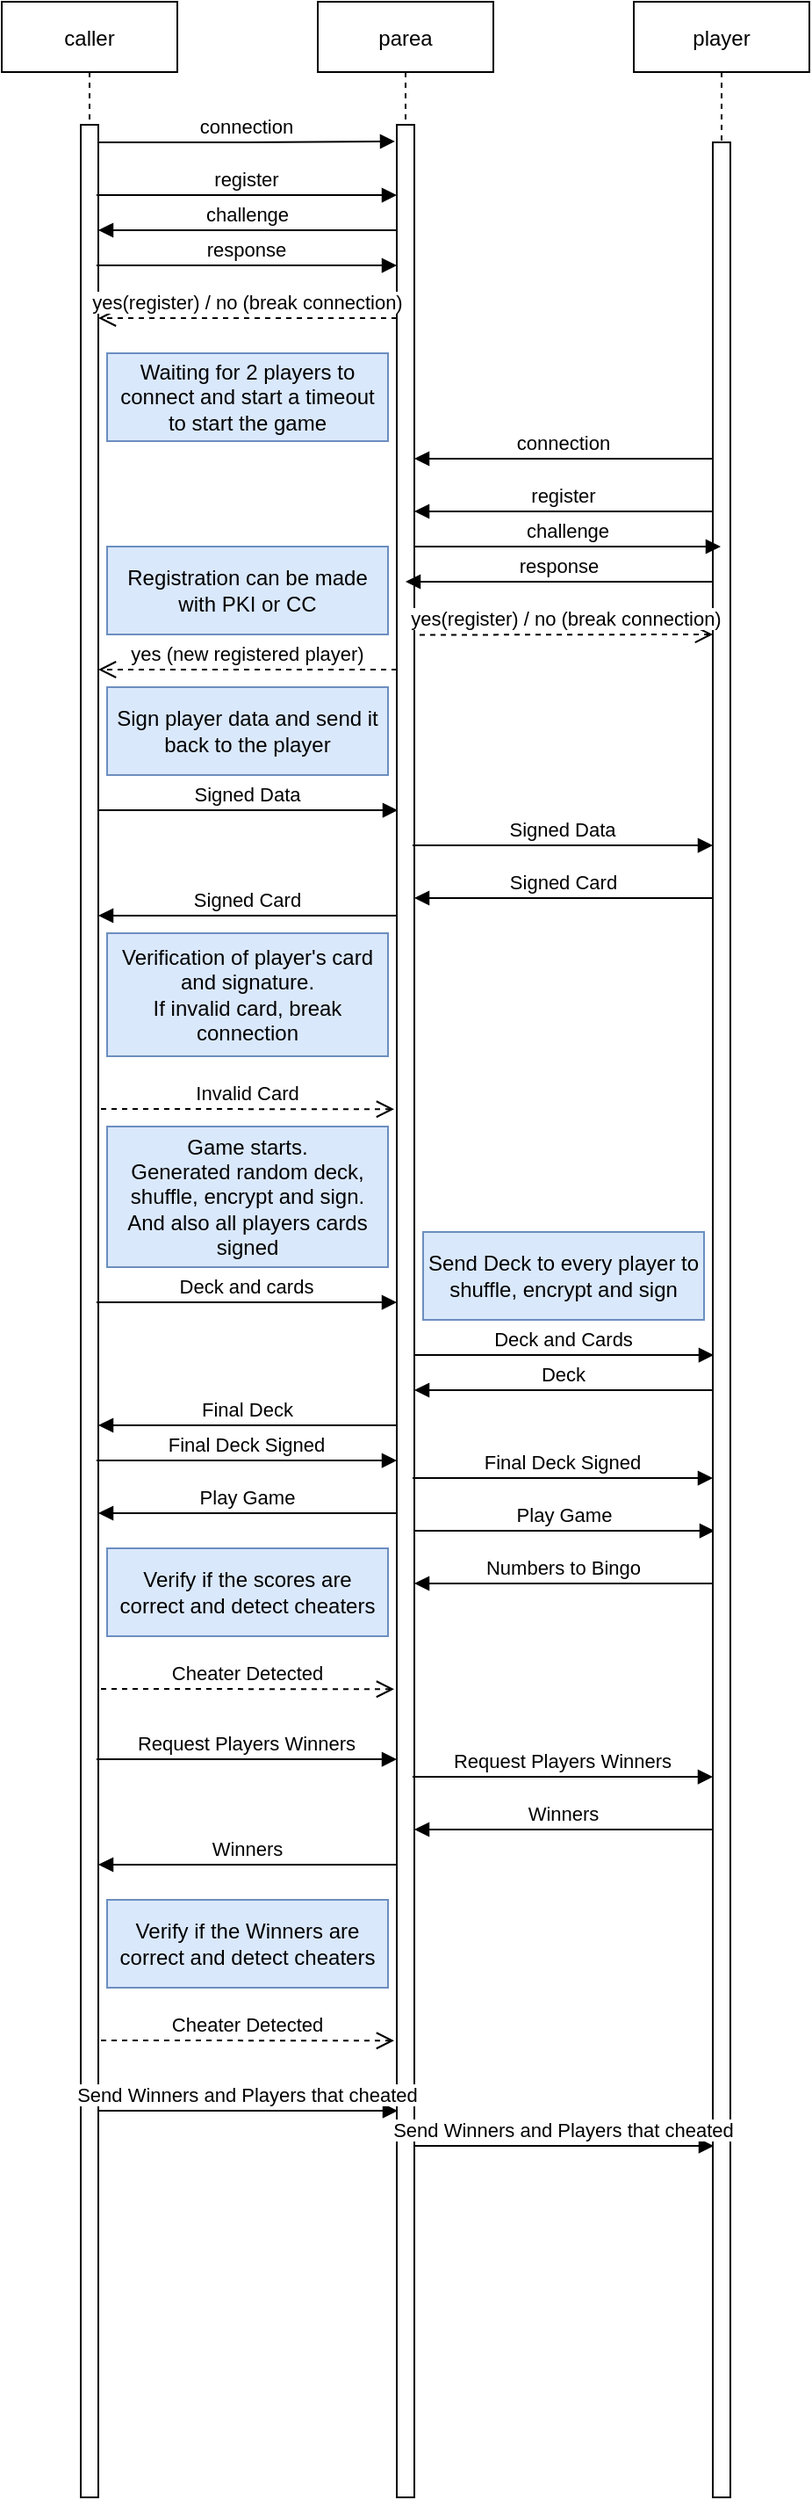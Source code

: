 <mxfile version="20.8.13" type="device"><diagram id="kgpKYQtTHZ0yAKxKKP6v" name="Page-1"><mxGraphModel dx="2017" dy="1387" grid="1" gridSize="10" guides="1" tooltips="1" connect="1" arrows="1" fold="1" page="1" pageScale="1" pageWidth="850" pageHeight="1100" math="0" shadow="0"><root><mxCell id="0"/><mxCell id="1" parent="0"/><mxCell id="3nuBFxr9cyL0pnOWT2aG-1" value="caller" style="shape=umlLifeline;perimeter=lifelinePerimeter;container=1;collapsible=0;recursiveResize=0;rounded=0;shadow=0;strokeWidth=1;" parent="1" vertex="1"><mxGeometry x="120" y="80" width="100" height="1420" as="geometry"/></mxCell><mxCell id="3nuBFxr9cyL0pnOWT2aG-2" value="" style="points=[];perimeter=orthogonalPerimeter;rounded=0;shadow=0;strokeWidth=1;" parent="3nuBFxr9cyL0pnOWT2aG-1" vertex="1"><mxGeometry x="45" y="70" width="10" height="1350" as="geometry"/></mxCell><mxCell id="tZtJTjBltp9u61RXTiln-31" value="Signed Card" style="verticalAlign=bottom;endArrow=block;shadow=0;strokeWidth=1;" edge="1" parent="3nuBFxr9cyL0pnOWT2aG-1"><mxGeometry relative="1" as="geometry"><mxPoint x="225" y="520" as="sourcePoint"/><mxPoint x="55" y="520" as="targetPoint"/><Array as="points"><mxPoint x="205" y="520"/></Array></mxGeometry></mxCell><mxCell id="tZtJTjBltp9u61RXTiln-52" value="Winners" style="verticalAlign=bottom;endArrow=block;shadow=0;strokeWidth=1;" edge="1" parent="3nuBFxr9cyL0pnOWT2aG-1"><mxGeometry relative="1" as="geometry"><mxPoint x="225" y="1060" as="sourcePoint"/><mxPoint x="55" y="1060" as="targetPoint"/><Array as="points"><mxPoint x="205" y="1060"/></Array></mxGeometry></mxCell><mxCell id="3nuBFxr9cyL0pnOWT2aG-5" value="parea" style="shape=umlLifeline;perimeter=lifelinePerimeter;container=1;collapsible=0;recursiveResize=0;rounded=0;shadow=0;strokeWidth=1;" parent="1" vertex="1"><mxGeometry x="300" y="80" width="100" height="1420" as="geometry"/></mxCell><mxCell id="3nuBFxr9cyL0pnOWT2aG-6" value="" style="points=[];perimeter=orthogonalPerimeter;rounded=0;shadow=0;strokeWidth=1;" parent="3nuBFxr9cyL0pnOWT2aG-5" vertex="1"><mxGeometry x="45" y="70" width="10" height="1350" as="geometry"/></mxCell><mxCell id="tZtJTjBltp9u61RXTiln-6" value="response" style="verticalAlign=bottom;endArrow=block;shadow=0;strokeWidth=1;entryX=0.1;entryY=0.059;entryDx=0;entryDy=0;entryPerimeter=0;" edge="1" parent="3nuBFxr9cyL0pnOWT2aG-5"><mxGeometry relative="1" as="geometry"><mxPoint x="-126" y="150" as="sourcePoint"/><mxPoint x="45" y="150.03" as="targetPoint"/></mxGeometry></mxCell><mxCell id="tZtJTjBltp9u61RXTiln-7" value="yes(register) / no (break connection)" style="verticalAlign=bottom;endArrow=open;dashed=1;endSize=8;exitX=0;exitY=0.95;shadow=0;strokeWidth=1;" edge="1" parent="3nuBFxr9cyL0pnOWT2aG-5"><mxGeometry relative="1" as="geometry"><mxPoint x="-125" y="180.0" as="targetPoint"/><mxPoint x="45" y="180.0" as="sourcePoint"/></mxGeometry></mxCell><mxCell id="tZtJTjBltp9u61RXTiln-8" value="Waiting for 2 players to connect and start a timeout to start the game" style="text;align=center;html=1;verticalAlign=middle;whiteSpace=wrap;rounded=0;fillColor=#dae8fc;strokeColor=#6c8ebf;" vertex="1" parent="3nuBFxr9cyL0pnOWT2aG-5"><mxGeometry x="-120" y="200" width="160" height="50" as="geometry"/></mxCell><mxCell id="tZtJTjBltp9u61RXTiln-5" value="challenge" style="verticalAlign=bottom;endArrow=block;shadow=0;strokeWidth=1;" edge="1" parent="3nuBFxr9cyL0pnOWT2aG-5"><mxGeometry relative="1" as="geometry"><mxPoint x="45" y="130" as="sourcePoint"/><mxPoint x="-125" y="130" as="targetPoint"/><Array as="points"><mxPoint x="25" y="130"/></Array></mxGeometry></mxCell><mxCell id="tZtJTjBltp9u61RXTiln-22" value="connection" style="verticalAlign=bottom;endArrow=block;shadow=0;strokeWidth=1;" edge="1" parent="3nuBFxr9cyL0pnOWT2aG-5"><mxGeometry relative="1" as="geometry"><mxPoint x="225" y="260" as="sourcePoint"/><mxPoint x="55" y="260" as="targetPoint"/><Array as="points"><mxPoint x="205" y="260"/></Array></mxGeometry></mxCell><mxCell id="tZtJTjBltp9u61RXTiln-23" value="register" style="verticalAlign=bottom;endArrow=block;shadow=0;strokeWidth=1;" edge="1" parent="3nuBFxr9cyL0pnOWT2aG-5"><mxGeometry relative="1" as="geometry"><mxPoint x="225" y="290" as="sourcePoint"/><mxPoint x="55" y="290" as="targetPoint"/><Array as="points"><mxPoint x="205" y="290"/></Array></mxGeometry></mxCell><mxCell id="tZtJTjBltp9u61RXTiln-24" value="yes (new registered player)" style="verticalAlign=bottom;endArrow=open;dashed=1;endSize=8;exitX=0;exitY=0.95;shadow=0;strokeWidth=1;" edge="1" parent="3nuBFxr9cyL0pnOWT2aG-5"><mxGeometry relative="1" as="geometry"><mxPoint x="-125" y="380.0" as="targetPoint"/><mxPoint x="45" y="380.0" as="sourcePoint"/></mxGeometry></mxCell><mxCell id="tZtJTjBltp9u61RXTiln-28" value="Signed Data" style="verticalAlign=bottom;endArrow=block;shadow=0;strokeWidth=1;entryX=0.1;entryY=0.059;entryDx=0;entryDy=0;entryPerimeter=0;" edge="1" parent="3nuBFxr9cyL0pnOWT2aG-5"><mxGeometry relative="1" as="geometry"><mxPoint x="-125.5" y="460" as="sourcePoint"/><mxPoint x="45.5" y="460.03" as="targetPoint"/></mxGeometry></mxCell><mxCell id="tZtJTjBltp9u61RXTiln-30" value="Signed Card" style="verticalAlign=bottom;endArrow=block;shadow=0;strokeWidth=1;" edge="1" parent="3nuBFxr9cyL0pnOWT2aG-5"><mxGeometry relative="1" as="geometry"><mxPoint x="225" y="510" as="sourcePoint"/><mxPoint x="55" y="510" as="targetPoint"/><Array as="points"><mxPoint x="205" y="510"/></Array></mxGeometry></mxCell><mxCell id="tZtJTjBltp9u61RXTiln-36" value="Deck and cards" style="verticalAlign=bottom;endArrow=block;shadow=0;strokeWidth=1;entryX=0.1;entryY=0.059;entryDx=0;entryDy=0;entryPerimeter=0;" edge="1" parent="3nuBFxr9cyL0pnOWT2aG-5"><mxGeometry relative="1" as="geometry"><mxPoint x="-126" y="740" as="sourcePoint"/><mxPoint x="45" y="740.03" as="targetPoint"/></mxGeometry></mxCell><mxCell id="tZtJTjBltp9u61RXTiln-40" value="Final Deck" style="verticalAlign=bottom;endArrow=block;shadow=0;strokeWidth=1;" edge="1" parent="3nuBFxr9cyL0pnOWT2aG-5"><mxGeometry relative="1" as="geometry"><mxPoint x="45" y="810" as="sourcePoint"/><mxPoint x="-125" y="810" as="targetPoint"/><Array as="points"><mxPoint x="25" y="810"/></Array></mxGeometry></mxCell><mxCell id="tZtJTjBltp9u61RXTiln-41" value="Final Deck Signed" style="verticalAlign=bottom;endArrow=block;shadow=0;strokeWidth=1;entryX=0.1;entryY=0.059;entryDx=0;entryDy=0;entryPerimeter=0;" edge="1" parent="3nuBFxr9cyL0pnOWT2aG-5"><mxGeometry relative="1" as="geometry"><mxPoint x="-126" y="830" as="sourcePoint"/><mxPoint x="45" y="830.03" as="targetPoint"/></mxGeometry></mxCell><mxCell id="tZtJTjBltp9u61RXTiln-44" value="Play Game" style="verticalAlign=bottom;endArrow=block;shadow=0;strokeWidth=1;" edge="1" parent="3nuBFxr9cyL0pnOWT2aG-5"><mxGeometry relative="1" as="geometry"><mxPoint x="45" y="860" as="sourcePoint"/><mxPoint x="-125" y="860" as="targetPoint"/><Array as="points"><mxPoint x="25" y="860"/></Array></mxGeometry></mxCell><mxCell id="tZtJTjBltp9u61RXTiln-45" value="Play Game" style="verticalAlign=bottom;endArrow=block;shadow=0;strokeWidth=1;entryX=0.1;entryY=0.059;entryDx=0;entryDy=0;entryPerimeter=0;" edge="1" parent="3nuBFxr9cyL0pnOWT2aG-5"><mxGeometry relative="1" as="geometry"><mxPoint x="55" y="870" as="sourcePoint"/><mxPoint x="226" y="870.03" as="targetPoint"/></mxGeometry></mxCell><mxCell id="tZtJTjBltp9u61RXTiln-49" value="Request Players Winners" style="verticalAlign=bottom;endArrow=block;shadow=0;strokeWidth=1;entryX=0.1;entryY=0.059;entryDx=0;entryDy=0;entryPerimeter=0;" edge="1" parent="3nuBFxr9cyL0pnOWT2aG-5"><mxGeometry relative="1" as="geometry"><mxPoint x="-126" y="1000" as="sourcePoint"/><mxPoint x="45" y="1000.03" as="targetPoint"/></mxGeometry></mxCell><mxCell id="tZtJTjBltp9u61RXTiln-51" value="Winners" style="verticalAlign=bottom;endArrow=block;shadow=0;strokeWidth=1;" edge="1" parent="3nuBFxr9cyL0pnOWT2aG-5"><mxGeometry relative="1" as="geometry"><mxPoint x="225" y="1040" as="sourcePoint"/><mxPoint x="55" y="1040" as="targetPoint"/><Array as="points"><mxPoint x="205" y="1040"/></Array></mxGeometry></mxCell><mxCell id="3nuBFxr9cyL0pnOWT2aG-8" value="connection" style="verticalAlign=bottom;endArrow=block;shadow=0;strokeWidth=1;entryX=-0.1;entryY=0.007;entryDx=0;entryDy=0;entryPerimeter=0;" parent="1" source="3nuBFxr9cyL0pnOWT2aG-2" target="3nuBFxr9cyL0pnOWT2aG-6" edge="1"><mxGeometry relative="1" as="geometry"><mxPoint x="275" y="160" as="sourcePoint"/><mxPoint x="340" y="160" as="targetPoint"/><Array as="points"><mxPoint x="250" y="160"/></Array></mxGeometry></mxCell><mxCell id="tZtJTjBltp9u61RXTiln-1" value="player" style="shape=umlLifeline;perimeter=lifelinePerimeter;container=1;collapsible=0;recursiveResize=0;rounded=0;shadow=0;strokeWidth=1;" vertex="1" parent="1"><mxGeometry x="480" y="80" width="100" height="1420" as="geometry"/></mxCell><mxCell id="tZtJTjBltp9u61RXTiln-2" value="" style="points=[];perimeter=orthogonalPerimeter;rounded=0;shadow=0;strokeWidth=1;" vertex="1" parent="tZtJTjBltp9u61RXTiln-1"><mxGeometry x="45" y="80" width="10" height="1340" as="geometry"/></mxCell><mxCell id="tZtJTjBltp9u61RXTiln-18" value="yes(register) / no (break connection)" style="verticalAlign=bottom;endArrow=open;dashed=1;endSize=8;exitX=1.3;exitY=0.215;shadow=0;strokeWidth=1;exitDx=0;exitDy=0;exitPerimeter=0;" edge="1" parent="tZtJTjBltp9u61RXTiln-1" source="3nuBFxr9cyL0pnOWT2aG-6"><mxGeometry relative="1" as="geometry"><mxPoint x="45" y="360" as="targetPoint"/><mxPoint x="-110" y="360.0" as="sourcePoint"/></mxGeometry></mxCell><mxCell id="tZtJTjBltp9u61RXTiln-29" value="Signed Data" style="verticalAlign=bottom;endArrow=block;shadow=0;strokeWidth=1;entryX=0.1;entryY=0.059;entryDx=0;entryDy=0;entryPerimeter=0;" edge="1" parent="tZtJTjBltp9u61RXTiln-1"><mxGeometry relative="1" as="geometry"><mxPoint x="-126" y="480" as="sourcePoint"/><mxPoint x="45" y="480.03" as="targetPoint"/></mxGeometry></mxCell><mxCell id="tZtJTjBltp9u61RXTiln-37" value="Send Deck to every player to shuffle, encrypt and sign" style="text;align=center;html=1;verticalAlign=middle;whiteSpace=wrap;rounded=0;fillColor=#dae8fc;strokeColor=#6c8ebf;" vertex="1" parent="tZtJTjBltp9u61RXTiln-1"><mxGeometry x="-120" y="700" width="160" height="50" as="geometry"/></mxCell><mxCell id="tZtJTjBltp9u61RXTiln-38" value="Deck and Cards" style="verticalAlign=bottom;endArrow=block;shadow=0;strokeWidth=1;entryX=0.1;entryY=0.059;entryDx=0;entryDy=0;entryPerimeter=0;" edge="1" parent="tZtJTjBltp9u61RXTiln-1"><mxGeometry relative="1" as="geometry"><mxPoint x="-125.5" y="770" as="sourcePoint"/><mxPoint x="45.5" y="770.03" as="targetPoint"/></mxGeometry></mxCell><mxCell id="tZtJTjBltp9u61RXTiln-43" value="Final Deck Signed" style="verticalAlign=bottom;endArrow=block;shadow=0;strokeWidth=1;entryX=0.1;entryY=0.059;entryDx=0;entryDy=0;entryPerimeter=0;" edge="1" parent="tZtJTjBltp9u61RXTiln-1"><mxGeometry relative="1" as="geometry"><mxPoint x="-126" y="840" as="sourcePoint"/><mxPoint x="45" y="840.03" as="targetPoint"/></mxGeometry></mxCell><mxCell id="tZtJTjBltp9u61RXTiln-46" value="Numbers to Bingo" style="verticalAlign=bottom;endArrow=block;shadow=0;strokeWidth=1;" edge="1" parent="tZtJTjBltp9u61RXTiln-1"><mxGeometry relative="1" as="geometry"><mxPoint x="45" y="900" as="sourcePoint"/><mxPoint x="-125" y="900" as="targetPoint"/><Array as="points"><mxPoint x="25" y="900"/></Array></mxGeometry></mxCell><mxCell id="tZtJTjBltp9u61RXTiln-50" value="Request Players Winners" style="verticalAlign=bottom;endArrow=block;shadow=0;strokeWidth=1;entryX=0.1;entryY=0.059;entryDx=0;entryDy=0;entryPerimeter=0;" edge="1" parent="tZtJTjBltp9u61RXTiln-1"><mxGeometry relative="1" as="geometry"><mxPoint x="-126" y="1010" as="sourcePoint"/><mxPoint x="45" y="1010.03" as="targetPoint"/></mxGeometry></mxCell><mxCell id="tZtJTjBltp9u61RXTiln-14" value="challenge" style="verticalAlign=bottom;endArrow=block;shadow=0;strokeWidth=1;" edge="1" parent="1" source="3nuBFxr9cyL0pnOWT2aG-6" target="tZtJTjBltp9u61RXTiln-1"><mxGeometry relative="1" as="geometry"><mxPoint x="360" y="390" as="sourcePoint"/><mxPoint x="510" y="560" as="targetPoint"/><Array as="points"><mxPoint x="420" y="390"/></Array></mxGeometry></mxCell><mxCell id="tZtJTjBltp9u61RXTiln-15" value="response" style="verticalAlign=bottom;endArrow=block;shadow=0;strokeWidth=1;" edge="1" parent="1" source="tZtJTjBltp9u61RXTiln-2"><mxGeometry relative="1" as="geometry"><mxPoint x="520" y="410" as="sourcePoint"/><mxPoint x="350" y="410" as="targetPoint"/><Array as="points"><mxPoint x="500" y="410"/></Array></mxGeometry></mxCell><mxCell id="tZtJTjBltp9u61RXTiln-19" value="register" style="verticalAlign=bottom;endArrow=block;shadow=0;strokeWidth=1;entryX=0.1;entryY=0.059;entryDx=0;entryDy=0;entryPerimeter=0;" edge="1" parent="1"><mxGeometry relative="1" as="geometry"><mxPoint x="174" y="190" as="sourcePoint"/><mxPoint x="345" y="190.03" as="targetPoint"/></mxGeometry></mxCell><mxCell id="tZtJTjBltp9u61RXTiln-27" value="Sign player data and send it back to the player" style="text;align=center;html=1;verticalAlign=middle;whiteSpace=wrap;rounded=0;fillColor=#dae8fc;strokeColor=#6c8ebf;" vertex="1" parent="1"><mxGeometry x="180" y="470" width="160" height="50" as="geometry"/></mxCell><mxCell id="tZtJTjBltp9u61RXTiln-32" value="&lt;div&gt;Verification of player's card and signature.&lt;/div&gt;&lt;div&gt;If invalid card, break connection&lt;br&gt;&lt;/div&gt;" style="text;align=center;html=1;verticalAlign=middle;whiteSpace=wrap;rounded=0;fillColor=#dae8fc;strokeColor=#6c8ebf;" vertex="1" parent="1"><mxGeometry x="180" y="610" width="160" height="70" as="geometry"/></mxCell><mxCell id="tZtJTjBltp9u61RXTiln-34" value="&lt;div&gt;Game starts.&lt;/div&gt;&lt;div&gt;Generated random deck, shuffle, encrypt and sign.&lt;/div&gt;&lt;div&gt;And also all players cards signed&lt;br&gt;&lt;/div&gt;" style="text;align=center;html=1;verticalAlign=middle;whiteSpace=wrap;rounded=0;fillColor=#dae8fc;strokeColor=#6c8ebf;" vertex="1" parent="1"><mxGeometry x="180" y="720" width="160" height="80" as="geometry"/></mxCell><mxCell id="tZtJTjBltp9u61RXTiln-35" value="Invalid Card" style="verticalAlign=bottom;endArrow=open;dashed=1;endSize=8;exitX=1.3;exitY=0.287;shadow=0;strokeWidth=1;exitDx=0;exitDy=0;exitPerimeter=0;" edge="1" parent="1"><mxGeometry relative="1" as="geometry"><mxPoint x="343.5" y="710.13" as="targetPoint"/><mxPoint x="176.5" y="710" as="sourcePoint"/></mxGeometry></mxCell><mxCell id="tZtJTjBltp9u61RXTiln-39" value="Deck" style="verticalAlign=bottom;endArrow=block;shadow=0;strokeWidth=1;" edge="1" parent="1"><mxGeometry relative="1" as="geometry"><mxPoint x="525" y="870" as="sourcePoint"/><mxPoint x="355" y="870" as="targetPoint"/><Array as="points"><mxPoint x="505" y="870"/></Array></mxGeometry></mxCell><mxCell id="tZtJTjBltp9u61RXTiln-47" value="Verify if the scores are correct and detect cheaters" style="text;align=center;html=1;verticalAlign=middle;whiteSpace=wrap;rounded=0;fillColor=#dae8fc;strokeColor=#6c8ebf;" vertex="1" parent="1"><mxGeometry x="180" y="960" width="160" height="50" as="geometry"/></mxCell><mxCell id="tZtJTjBltp9u61RXTiln-48" value="Cheater Detected" style="verticalAlign=bottom;endArrow=open;dashed=1;endSize=8;exitX=1.3;exitY=0.287;shadow=0;strokeWidth=1;exitDx=0;exitDy=0;exitPerimeter=0;" edge="1" parent="1"><mxGeometry relative="1" as="geometry"><mxPoint x="343.5" y="1040.13" as="targetPoint"/><mxPoint x="176.5" y="1040" as="sourcePoint"/></mxGeometry></mxCell><mxCell id="tZtJTjBltp9u61RXTiln-53" value="Verify if the Winners are correct and detect cheaters" style="text;align=center;html=1;verticalAlign=middle;whiteSpace=wrap;rounded=0;fillColor=#dae8fc;strokeColor=#6c8ebf;" vertex="1" parent="1"><mxGeometry x="180" y="1160" width="160" height="50" as="geometry"/></mxCell><mxCell id="tZtJTjBltp9u61RXTiln-54" value="Cheater Detected" style="verticalAlign=bottom;endArrow=open;dashed=1;endSize=8;exitX=1.3;exitY=0.287;shadow=0;strokeWidth=1;exitDx=0;exitDy=0;exitPerimeter=0;" edge="1" parent="1"><mxGeometry relative="1" as="geometry"><mxPoint x="343.5" y="1240.13" as="targetPoint"/><mxPoint x="176.5" y="1240" as="sourcePoint"/></mxGeometry></mxCell><mxCell id="tZtJTjBltp9u61RXTiln-55" value="Send Winners and Players that cheated" style="verticalAlign=bottom;endArrow=block;shadow=0;strokeWidth=1;entryX=0.1;entryY=0.059;entryDx=0;entryDy=0;entryPerimeter=0;" edge="1" parent="1"><mxGeometry relative="1" as="geometry"><mxPoint x="174.5" y="1280" as="sourcePoint"/><mxPoint x="345.5" y="1280.03" as="targetPoint"/></mxGeometry></mxCell><mxCell id="tZtJTjBltp9u61RXTiln-56" value="Send Winners and Players that cheated" style="verticalAlign=bottom;endArrow=block;shadow=0;strokeWidth=1;entryX=0.1;entryY=0.059;entryDx=0;entryDy=0;entryPerimeter=0;" edge="1" parent="1"><mxGeometry relative="1" as="geometry"><mxPoint x="354.5" y="1300" as="sourcePoint"/><mxPoint x="525.5" y="1300.03" as="targetPoint"/></mxGeometry></mxCell><mxCell id="tZtJTjBltp9u61RXTiln-57" value="Registration can be made with PKI or CC" style="text;align=center;html=1;verticalAlign=middle;whiteSpace=wrap;rounded=0;fillColor=#dae8fc;strokeColor=#6c8ebf;" vertex="1" parent="1"><mxGeometry x="180" y="390" width="160" height="50" as="geometry"/></mxCell></root></mxGraphModel></diagram></mxfile>